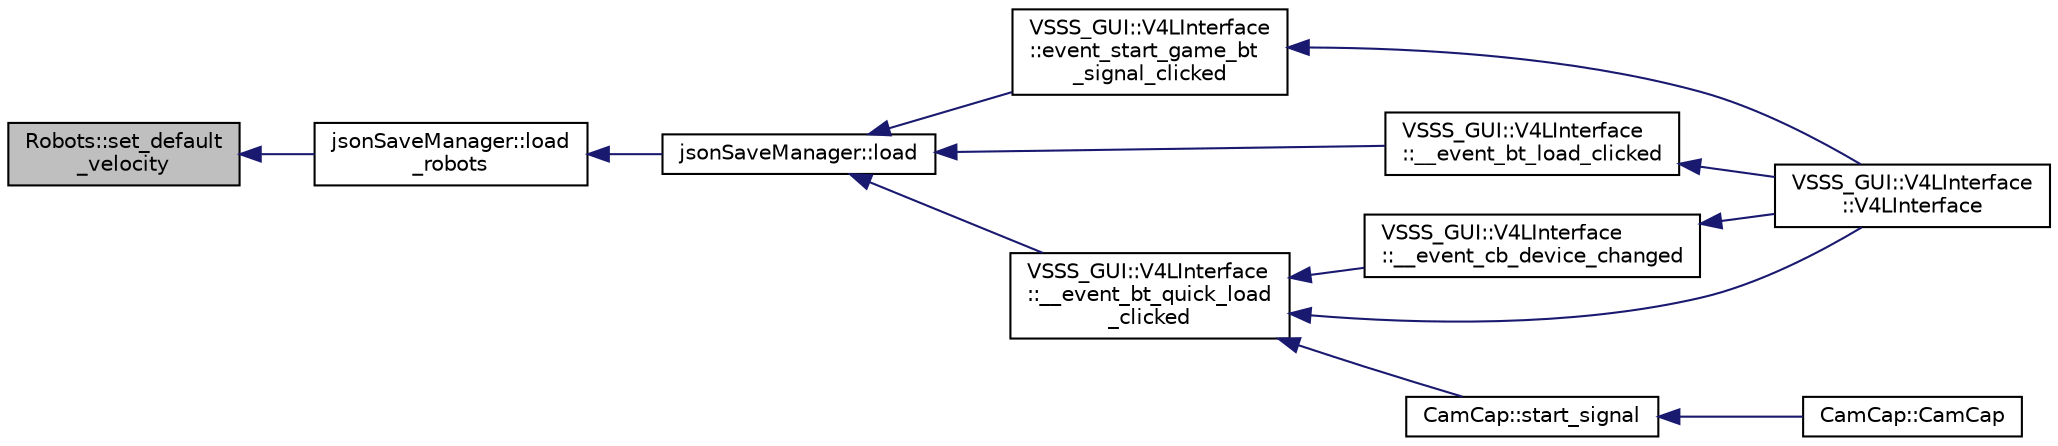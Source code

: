 digraph "Robots::set_default_velocity"
{
 // INTERACTIVE_SVG=YES
  edge [fontname="Helvetica",fontsize="10",labelfontname="Helvetica",labelfontsize="10"];
  node [fontname="Helvetica",fontsize="10",shape=record];
  rankdir="LR";
  Node484 [label="Robots::set_default\l_velocity",height=0.2,width=0.4,color="black", fillcolor="grey75", style="filled", fontcolor="black"];
  Node484 -> Node485 [dir="back",color="midnightblue",fontsize="10",style="solid"];
  Node485 [label="jsonSaveManager::load\l_robots",height=0.2,width=0.4,color="black", fillcolor="white", style="filled",URL="$classjson_save_manager.html#a6ddf4a28c77c83f37e3771177226c960",tooltip="Load robot configurations from our JSON object to the interface. "];
  Node485 -> Node486 [dir="back",color="midnightblue",fontsize="10",style="solid"];
  Node486 [label="jsonSaveManager::load",height=0.2,width=0.4,color="black", fillcolor="white", style="filled",URL="$classjson_save_manager.html#a79fd35c53290662b58c5a4869376fa2e",tooltip="Loads all avaliable configurations in the given .json file. "];
  Node486 -> Node487 [dir="back",color="midnightblue",fontsize="10",style="solid"];
  Node487 [label="VSSS_GUI::V4LInterface\l::__event_bt_load_clicked",height=0.2,width=0.4,color="black", fillcolor="white", style="filled",URL="$class_v_s_s_s___g_u_i_1_1_v4_l_interface.html#a62894fc8a49716b44d3a3c6a445fe880",tooltip="Event triggered when &#39;Load&#39; button is clicked. "];
  Node487 -> Node488 [dir="back",color="midnightblue",fontsize="10",style="solid"];
  Node488 [label="VSSS_GUI::V4LInterface\l::V4LInterface",height=0.2,width=0.4,color="black", fillcolor="white", style="filled",URL="$class_v_s_s_s___g_u_i_1_1_v4_l_interface.html#a8fafd828eacc6d5480649fa9fddc7ee4",tooltip="Constructor of a V4LInterface object. "];
  Node486 -> Node489 [dir="back",color="midnightblue",fontsize="10",style="solid"];
  Node489 [label="VSSS_GUI::V4LInterface\l::__event_bt_quick_load\l_clicked",height=0.2,width=0.4,color="black", fillcolor="white", style="filled",URL="$class_v_s_s_s___g_u_i_1_1_v4_l_interface.html#a3010084dff2d7f93eed40efaab8ee61b",tooltip="Event triggered when &#39;Quick Load&#39; button is clicked. "];
  Node489 -> Node490 [dir="back",color="midnightblue",fontsize="10",style="solid"];
  Node490 [label="CamCap::start_signal",height=0.2,width=0.4,color="black", fillcolor="white", style="filled",URL="$class_cam_cap.html#ae676e6624dd821ad494a80e68a41e249",tooltip="Interface adjustments after &#39;start&#39; button is clicked. "];
  Node490 -> Node491 [dir="back",color="midnightblue",fontsize="10",style="solid"];
  Node491 [label="CamCap::CamCap",height=0.2,width=0.4,color="black", fillcolor="white", style="filled",URL="$class_cam_cap.html#afe0db98a5f72bc9b261dcb78e2840da6",tooltip="Constructor of a CamCap object. "];
  Node489 -> Node488 [dir="back",color="midnightblue",fontsize="10",style="solid"];
  Node489 -> Node492 [dir="back",color="midnightblue",fontsize="10",style="solid"];
  Node492 [label="VSSS_GUI::V4LInterface\l::__event_cb_device_changed",height=0.2,width=0.4,color="black", fillcolor="white", style="filled",URL="$class_v_s_s_s___g_u_i_1_1_v4_l_interface.html#af38c88f726a7ff9fab089ab9ed20c03c",tooltip="Event triggered when a new device is selected in Device combobox. "];
  Node492 -> Node488 [dir="back",color="midnightblue",fontsize="10",style="solid"];
  Node486 -> Node493 [dir="back",color="midnightblue",fontsize="10",style="solid"];
  Node493 [label="VSSS_GUI::V4LInterface\l::event_start_game_bt\l_signal_clicked",height=0.2,width=0.4,color="black", fillcolor="white", style="filled",URL="$class_v_s_s_s___g_u_i_1_1_v4_l_interface.html#a8c3f91048adebeb0b5aa9838053cdcfe",tooltip="Event triggered when start button is clicked. Starts/finishes video recording. "];
  Node493 -> Node488 [dir="back",color="midnightblue",fontsize="10",style="solid"];
}
